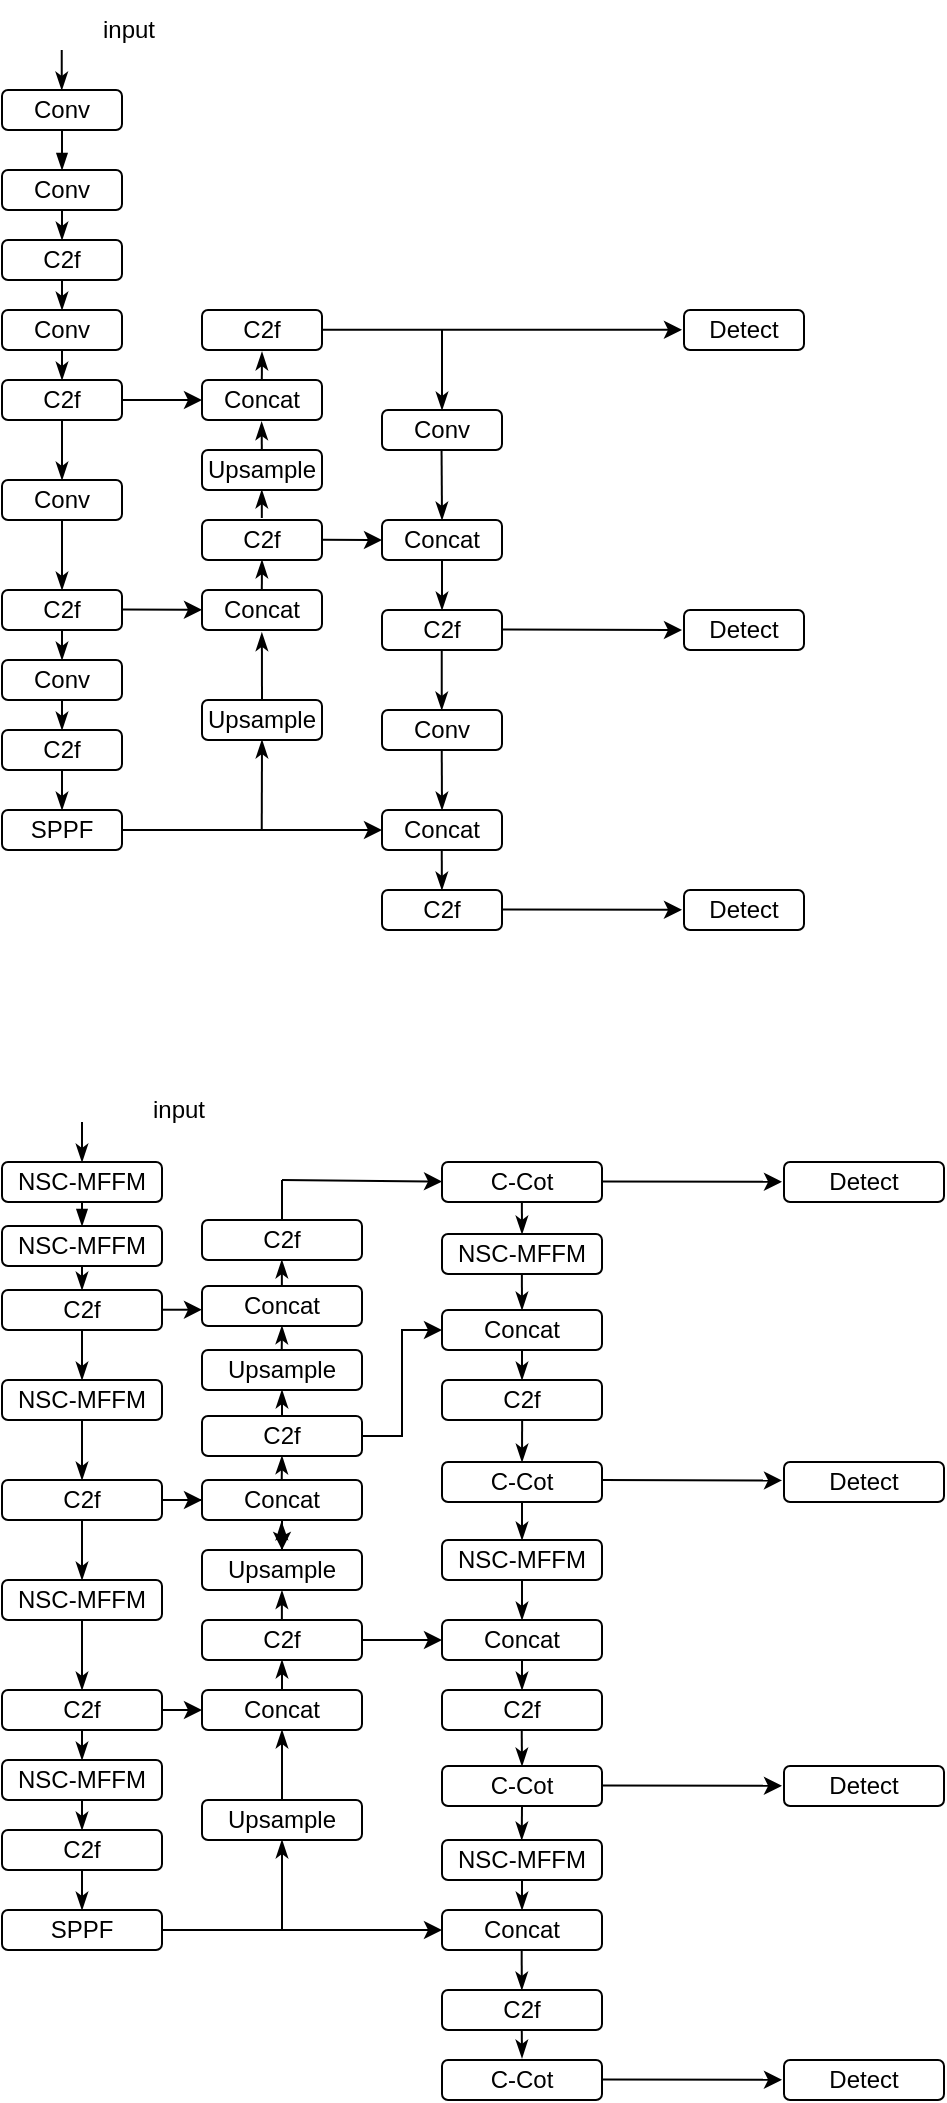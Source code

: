 <mxfile version="21.5.0" type="github">
  <diagram name="Page-1" id="_UVkYGvqQul9QqYh3hI9">
    <mxGraphModel dx="578" dy="333" grid="0" gridSize="5" guides="1" tooltips="1" connect="1" arrows="1" fold="1" page="1" pageScale="1" pageWidth="850" pageHeight="1100" math="0" shadow="0">
      <root>
        <mxCell id="0" />
        <mxCell id="1" parent="0" />
        <mxCell id="8ZXuf9sZHQJM3aCNRwfm-1" value="Conv" style="rounded=1;whiteSpace=wrap;html=1;" parent="1" vertex="1">
          <mxGeometry x="40" y="60" width="60" height="20" as="geometry" />
        </mxCell>
        <mxCell id="8ZXuf9sZHQJM3aCNRwfm-2" value="" style="endArrow=blockThin;html=1;rounded=0;exitX=0.5;exitY=1;exitDx=0;exitDy=0;endFill=1;entryX=0.5;entryY=0;entryDx=0;entryDy=0;jumpSize=4;" parent="1" source="8ZXuf9sZHQJM3aCNRwfm-1" target="8ZXuf9sZHQJM3aCNRwfm-3" edge="1">
          <mxGeometry width="50" height="50" relative="1" as="geometry">
            <mxPoint x="170" y="125" as="sourcePoint" />
            <mxPoint x="60" y="95" as="targetPoint" />
          </mxGeometry>
        </mxCell>
        <mxCell id="8ZXuf9sZHQJM3aCNRwfm-3" value="Conv" style="rounded=1;whiteSpace=wrap;html=1;" parent="1" vertex="1">
          <mxGeometry x="40" y="100" width="60" height="20" as="geometry" />
        </mxCell>
        <mxCell id="8ZXuf9sZHQJM3aCNRwfm-5" value="" style="endArrow=classicThin;html=1;rounded=0;exitX=0.5;exitY=1;exitDx=0;exitDy=0;endFill=1;entryX=0.5;entryY=0;entryDx=0;entryDy=0;" parent="1" source="8ZXuf9sZHQJM3aCNRwfm-3" target="8ZXuf9sZHQJM3aCNRwfm-6" edge="1">
          <mxGeometry width="50" height="50" relative="1" as="geometry">
            <mxPoint x="60" y="120" as="sourcePoint" />
            <mxPoint x="60" y="135" as="targetPoint" />
          </mxGeometry>
        </mxCell>
        <mxCell id="8ZXuf9sZHQJM3aCNRwfm-6" value="C2f" style="rounded=1;whiteSpace=wrap;html=1;" parent="1" vertex="1">
          <mxGeometry x="40" y="135" width="60" height="20" as="geometry" />
        </mxCell>
        <mxCell id="8ZXuf9sZHQJM3aCNRwfm-7" value="" style="endArrow=classicThin;html=1;rounded=0;exitX=0.5;exitY=1;exitDx=0;exitDy=0;endFill=1;entryX=0.5;entryY=0;entryDx=0;entryDy=0;" parent="1" edge="1">
          <mxGeometry width="50" height="50" relative="1" as="geometry">
            <mxPoint x="69.87" y="40" as="sourcePoint" />
            <mxPoint x="69.87" y="60" as="targetPoint" />
          </mxGeometry>
        </mxCell>
        <mxCell id="8ZXuf9sZHQJM3aCNRwfm-8" value="input" style="text;html=1;align=center;verticalAlign=middle;resizable=0;points=[];autosize=1;strokeColor=none;fillColor=none;" parent="1" vertex="1">
          <mxGeometry x="80" y="15" width="45" height="30" as="geometry" />
        </mxCell>
        <mxCell id="8ZXuf9sZHQJM3aCNRwfm-11" value="" style="endArrow=classicThin;html=1;rounded=0;exitX=0.5;exitY=1;exitDx=0;exitDy=0;endFill=1;entryX=0.5;entryY=0;entryDx=0;entryDy=0;" parent="1" source="8ZXuf9sZHQJM3aCNRwfm-6" target="8ZXuf9sZHQJM3aCNRwfm-12" edge="1">
          <mxGeometry width="50" height="50" relative="1" as="geometry">
            <mxPoint x="60" y="160" as="sourcePoint" />
            <mxPoint x="60" y="175" as="targetPoint" />
          </mxGeometry>
        </mxCell>
        <mxCell id="8ZXuf9sZHQJM3aCNRwfm-12" value="Conv" style="rounded=1;whiteSpace=wrap;html=1;" parent="1" vertex="1">
          <mxGeometry x="40" y="170" width="60" height="20" as="geometry" />
        </mxCell>
        <mxCell id="8ZXuf9sZHQJM3aCNRwfm-18" value="" style="endArrow=classicThin;html=1;rounded=0;exitX=0.5;exitY=1;exitDx=0;exitDy=0;endFill=1;entryX=0.5;entryY=0;entryDx=0;entryDy=0;" parent="1" source="8ZXuf9sZHQJM3aCNRwfm-12" target="8ZXuf9sZHQJM3aCNRwfm-19" edge="1">
          <mxGeometry width="50" height="50" relative="1" as="geometry">
            <mxPoint x="60" y="200" as="sourcePoint" />
            <mxPoint x="60" y="215" as="targetPoint" />
          </mxGeometry>
        </mxCell>
        <mxCell id="8ZXuf9sZHQJM3aCNRwfm-19" value="C2f" style="rounded=1;whiteSpace=wrap;html=1;" parent="1" vertex="1">
          <mxGeometry x="40" y="205" width="60" height="20" as="geometry" />
        </mxCell>
        <mxCell id="8ZXuf9sZHQJM3aCNRwfm-31" value="" style="endArrow=classicThin;html=1;rounded=0;exitX=0.5;exitY=1;exitDx=0;exitDy=0;endFill=1;entryX=0.5;entryY=0;entryDx=0;entryDy=0;" parent="1" source="8ZXuf9sZHQJM3aCNRwfm-19" target="8ZXuf9sZHQJM3aCNRwfm-32" edge="1">
          <mxGeometry width="50" height="50" relative="1" as="geometry">
            <mxPoint x="60" y="240" as="sourcePoint" />
            <mxPoint x="60" y="255" as="targetPoint" />
          </mxGeometry>
        </mxCell>
        <mxCell id="8ZXuf9sZHQJM3aCNRwfm-32" value="Conv" style="rounded=1;whiteSpace=wrap;html=1;" parent="1" vertex="1">
          <mxGeometry x="40" y="255" width="60" height="20" as="geometry" />
        </mxCell>
        <mxCell id="8ZXuf9sZHQJM3aCNRwfm-33" value="" style="endArrow=classicThin;html=1;rounded=0;exitX=0.5;exitY=1;exitDx=0;exitDy=0;endFill=1;entryX=0.5;entryY=0;entryDx=0;entryDy=0;" parent="1" source="8ZXuf9sZHQJM3aCNRwfm-32" target="8ZXuf9sZHQJM3aCNRwfm-34" edge="1">
          <mxGeometry width="50" height="50" relative="1" as="geometry">
            <mxPoint x="60" y="280" as="sourcePoint" />
            <mxPoint x="60" y="295" as="targetPoint" />
          </mxGeometry>
        </mxCell>
        <mxCell id="8ZXuf9sZHQJM3aCNRwfm-34" value="C2f" style="rounded=1;whiteSpace=wrap;html=1;" parent="1" vertex="1">
          <mxGeometry x="40" y="310" width="60" height="20" as="geometry" />
        </mxCell>
        <mxCell id="8ZXuf9sZHQJM3aCNRwfm-43" value="" style="endArrow=classicThin;html=1;rounded=0;exitX=0.5;exitY=1;exitDx=0;exitDy=0;endFill=1;entryX=0.5;entryY=0;entryDx=0;entryDy=0;" parent="1" source="8ZXuf9sZHQJM3aCNRwfm-34" target="8ZXuf9sZHQJM3aCNRwfm-44" edge="1">
          <mxGeometry width="50" height="50" relative="1" as="geometry">
            <mxPoint x="60" y="320" as="sourcePoint" />
            <mxPoint x="60" y="335" as="targetPoint" />
          </mxGeometry>
        </mxCell>
        <mxCell id="8ZXuf9sZHQJM3aCNRwfm-44" value="Conv" style="rounded=1;whiteSpace=wrap;html=1;" parent="1" vertex="1">
          <mxGeometry x="40" y="345" width="60" height="20" as="geometry" />
        </mxCell>
        <mxCell id="8ZXuf9sZHQJM3aCNRwfm-45" value="" style="endArrow=classicThin;html=1;rounded=0;exitX=0.5;exitY=1;exitDx=0;exitDy=0;endFill=1;entryX=0.5;entryY=0;entryDx=0;entryDy=0;" parent="1" source="8ZXuf9sZHQJM3aCNRwfm-44" target="8ZXuf9sZHQJM3aCNRwfm-46" edge="1">
          <mxGeometry width="50" height="50" relative="1" as="geometry">
            <mxPoint x="60" y="360" as="sourcePoint" />
            <mxPoint x="60" y="375" as="targetPoint" />
          </mxGeometry>
        </mxCell>
        <mxCell id="8ZXuf9sZHQJM3aCNRwfm-46" value="C2f" style="rounded=1;whiteSpace=wrap;html=1;" parent="1" vertex="1">
          <mxGeometry x="40" y="380" width="60" height="20" as="geometry" />
        </mxCell>
        <mxCell id="8ZXuf9sZHQJM3aCNRwfm-47" value="" style="endArrow=classicThin;html=1;rounded=0;exitX=0.5;exitY=1;exitDx=0;exitDy=0;endFill=1;entryX=0.5;entryY=0;entryDx=0;entryDy=0;" parent="1" source="8ZXuf9sZHQJM3aCNRwfm-46" target="8ZXuf9sZHQJM3aCNRwfm-48" edge="1">
          <mxGeometry width="50" height="50" relative="1" as="geometry">
            <mxPoint x="60" y="400" as="sourcePoint" />
            <mxPoint x="60" y="415" as="targetPoint" />
          </mxGeometry>
        </mxCell>
        <mxCell id="8ZXuf9sZHQJM3aCNRwfm-48" value="SPPF" style="rounded=1;whiteSpace=wrap;html=1;" parent="1" vertex="1">
          <mxGeometry x="40" y="420" width="60" height="20" as="geometry" />
        </mxCell>
        <mxCell id="8ZXuf9sZHQJM3aCNRwfm-53" value="Concat" style="rounded=1;whiteSpace=wrap;html=1;" parent="1" vertex="1">
          <mxGeometry x="140" y="310" width="60" height="20" as="geometry" />
        </mxCell>
        <mxCell id="8ZXuf9sZHQJM3aCNRwfm-55" value="" style="endArrow=classicThin;html=1;rounded=0;endFill=1;exitX=0.5;exitY=0;exitDx=0;exitDy=0;entryX=0.499;entryY=1.069;entryDx=0;entryDy=0;entryPerimeter=0;" parent="1" source="8ZXuf9sZHQJM3aCNRwfm-52" target="8ZXuf9sZHQJM3aCNRwfm-53" edge="1">
          <mxGeometry width="50" height="50" relative="1" as="geometry">
            <mxPoint x="160" y="350" as="sourcePoint" />
            <mxPoint x="170" y="340" as="targetPoint" />
          </mxGeometry>
        </mxCell>
        <mxCell id="8ZXuf9sZHQJM3aCNRwfm-58" value="Concat" style="rounded=1;whiteSpace=wrap;html=1;" parent="1" vertex="1">
          <mxGeometry x="140" y="205" width="60" height="20" as="geometry" />
        </mxCell>
        <mxCell id="8ZXuf9sZHQJM3aCNRwfm-59" value="C2f" style="rounded=1;whiteSpace=wrap;html=1;" parent="1" vertex="1">
          <mxGeometry x="140" y="170" width="60" height="20" as="geometry" />
        </mxCell>
        <mxCell id="8ZXuf9sZHQJM3aCNRwfm-62" value="C2f" style="rounded=1;whiteSpace=wrap;html=1;" parent="1" vertex="1">
          <mxGeometry x="140" y="275" width="60" height="20" as="geometry" />
        </mxCell>
        <mxCell id="8ZXuf9sZHQJM3aCNRwfm-52" value="Upsample" style="rounded=1;whiteSpace=wrap;html=1;" parent="1" vertex="1">
          <mxGeometry x="140" y="365" width="60" height="20" as="geometry" />
        </mxCell>
        <mxCell id="8ZXuf9sZHQJM3aCNRwfm-68" value="" style="endArrow=classic;html=1;rounded=0;" parent="1" edge="1">
          <mxGeometry width="50" height="50" relative="1" as="geometry">
            <mxPoint x="200" y="179.91" as="sourcePoint" />
            <mxPoint x="380" y="179.91" as="targetPoint" />
          </mxGeometry>
        </mxCell>
        <mxCell id="8ZXuf9sZHQJM3aCNRwfm-70" value="" style="endArrow=classicThin;html=1;rounded=0;endFill=1;" parent="1" edge="1">
          <mxGeometry width="50" height="50" relative="1" as="geometry">
            <mxPoint x="260" y="180" as="sourcePoint" />
            <mxPoint x="260" y="220" as="targetPoint" />
          </mxGeometry>
        </mxCell>
        <mxCell id="8ZXuf9sZHQJM3aCNRwfm-71" value="Conv" style="rounded=1;whiteSpace=wrap;html=1;" parent="1" vertex="1">
          <mxGeometry x="230" y="220" width="60" height="20" as="geometry" />
        </mxCell>
        <mxCell id="8ZXuf9sZHQJM3aCNRwfm-73" value="Concat" style="rounded=1;whiteSpace=wrap;html=1;" parent="1" vertex="1">
          <mxGeometry x="230" y="275" width="60" height="20" as="geometry" />
        </mxCell>
        <mxCell id="8ZXuf9sZHQJM3aCNRwfm-74" value="C2f" style="rounded=1;whiteSpace=wrap;html=1;" parent="1" vertex="1">
          <mxGeometry x="230" y="320" width="60" height="20" as="geometry" />
        </mxCell>
        <mxCell id="8ZXuf9sZHQJM3aCNRwfm-75" value="Conv" style="rounded=1;whiteSpace=wrap;html=1;" parent="1" vertex="1">
          <mxGeometry x="230" y="370" width="60" height="20" as="geometry" />
        </mxCell>
        <mxCell id="8ZXuf9sZHQJM3aCNRwfm-76" value="Concat" style="rounded=1;whiteSpace=wrap;html=1;" parent="1" vertex="1">
          <mxGeometry x="230" y="420" width="60" height="20" as="geometry" />
        </mxCell>
        <mxCell id="8ZXuf9sZHQJM3aCNRwfm-77" value="C2f" style="rounded=1;whiteSpace=wrap;html=1;" parent="1" vertex="1">
          <mxGeometry x="230" y="460" width="60" height="20" as="geometry" />
        </mxCell>
        <mxCell id="8ZXuf9sZHQJM3aCNRwfm-78" value="" style="endArrow=classicThin;html=1;rounded=0;endFill=1;exitX=0.5;exitY=0;exitDx=0;exitDy=0;entryX=0.5;entryY=0;entryDx=0;entryDy=0;" parent="1" target="8ZXuf9sZHQJM3aCNRwfm-73" edge="1">
          <mxGeometry width="50" height="50" relative="1" as="geometry">
            <mxPoint x="259.78" y="240" as="sourcePoint" />
            <mxPoint x="260" y="255" as="targetPoint" />
          </mxGeometry>
        </mxCell>
        <mxCell id="8ZXuf9sZHQJM3aCNRwfm-80" value="" style="endArrow=classicThin;html=1;rounded=0;endFill=1;entryX=0.5;entryY=0;entryDx=0;entryDy=0;" parent="1" target="8ZXuf9sZHQJM3aCNRwfm-74" edge="1">
          <mxGeometry width="50" height="50" relative="1" as="geometry">
            <mxPoint x="260" y="295" as="sourcePoint" />
            <mxPoint x="259.82" y="310" as="targetPoint" />
          </mxGeometry>
        </mxCell>
        <mxCell id="8ZXuf9sZHQJM3aCNRwfm-81" value="" style="endArrow=classicThin;html=1;rounded=0;endFill=1;exitX=0.5;exitY=0;exitDx=0;exitDy=0;" parent="1" edge="1">
          <mxGeometry width="50" height="50" relative="1" as="geometry">
            <mxPoint x="259.87" y="340" as="sourcePoint" />
            <mxPoint x="259.87" y="370" as="targetPoint" />
          </mxGeometry>
        </mxCell>
        <mxCell id="8ZXuf9sZHQJM3aCNRwfm-82" value="" style="endArrow=classicThin;html=1;rounded=0;endFill=1;exitX=0.5;exitY=0;exitDx=0;exitDy=0;entryX=0.5;entryY=0;entryDx=0;entryDy=0;" parent="1" target="8ZXuf9sZHQJM3aCNRwfm-76" edge="1">
          <mxGeometry width="50" height="50" relative="1" as="geometry">
            <mxPoint x="259.87" y="390" as="sourcePoint" />
            <mxPoint x="260" y="415" as="targetPoint" />
          </mxGeometry>
        </mxCell>
        <mxCell id="8ZXuf9sZHQJM3aCNRwfm-83" value="" style="endArrow=classicThin;html=1;rounded=0;endFill=1;exitX=0.5;exitY=0;exitDx=0;exitDy=0;" parent="1" edge="1">
          <mxGeometry width="50" height="50" relative="1" as="geometry">
            <mxPoint x="259.87" y="440" as="sourcePoint" />
            <mxPoint x="259.96" y="460" as="targetPoint" />
          </mxGeometry>
        </mxCell>
        <mxCell id="8ZXuf9sZHQJM3aCNRwfm-85" value="" style="endArrow=classic;html=1;rounded=0;" parent="1" edge="1">
          <mxGeometry width="50" height="50" relative="1" as="geometry">
            <mxPoint x="290" y="329.78" as="sourcePoint" />
            <mxPoint x="380" y="330" as="targetPoint" />
          </mxGeometry>
        </mxCell>
        <mxCell id="8ZXuf9sZHQJM3aCNRwfm-86" value="" style="endArrow=classic;html=1;rounded=0;" parent="1" edge="1">
          <mxGeometry width="50" height="50" relative="1" as="geometry">
            <mxPoint x="290" y="469.71" as="sourcePoint" />
            <mxPoint x="380" y="469.93" as="targetPoint" />
          </mxGeometry>
        </mxCell>
        <mxCell id="8ZXuf9sZHQJM3aCNRwfm-87" value="" style="endArrow=classic;html=1;rounded=0;exitX=1;exitY=0.5;exitDx=0;exitDy=0;entryX=0;entryY=0.5;entryDx=0;entryDy=0;" parent="1" source="8ZXuf9sZHQJM3aCNRwfm-48" target="8ZXuf9sZHQJM3aCNRwfm-76" edge="1">
          <mxGeometry width="50" height="50" relative="1" as="geometry">
            <mxPoint x="150" y="460" as="sourcePoint" />
            <mxPoint x="200" y="410" as="targetPoint" />
          </mxGeometry>
        </mxCell>
        <mxCell id="8ZXuf9sZHQJM3aCNRwfm-88" value="" style="endArrow=classicThin;html=1;rounded=0;endFill=1;entryX=0.5;entryY=1;entryDx=0;entryDy=0;exitX=0.5;exitY=0;exitDx=0;exitDy=0;" parent="1" target="8ZXuf9sZHQJM3aCNRwfm-52" edge="1">
          <mxGeometry width="50" height="50" relative="1" as="geometry">
            <mxPoint x="169.87" y="430" as="sourcePoint" />
            <mxPoint x="169.87" y="390" as="targetPoint" />
          </mxGeometry>
        </mxCell>
        <mxCell id="8ZXuf9sZHQJM3aCNRwfm-89" value="" style="endArrow=classic;html=1;rounded=0;" parent="1" edge="1">
          <mxGeometry width="50" height="50" relative="1" as="geometry">
            <mxPoint x="100" y="319.69" as="sourcePoint" />
            <mxPoint x="140" y="319.88" as="targetPoint" />
          </mxGeometry>
        </mxCell>
        <mxCell id="8ZXuf9sZHQJM3aCNRwfm-92" value="Upsample" style="rounded=1;whiteSpace=wrap;html=1;" parent="1" vertex="1">
          <mxGeometry x="140" y="240" width="60" height="20" as="geometry" />
        </mxCell>
        <mxCell id="8ZXuf9sZHQJM3aCNRwfm-96" value="" style="endArrow=classicThin;html=1;rounded=0;endFill=1;entryX=0.5;entryY=1;entryDx=0;entryDy=0;" parent="1" target="8ZXuf9sZHQJM3aCNRwfm-62" edge="1">
          <mxGeometry width="50" height="50" relative="1" as="geometry">
            <mxPoint x="169.91" y="310" as="sourcePoint" />
            <mxPoint x="169.91" y="291" as="targetPoint" />
          </mxGeometry>
        </mxCell>
        <mxCell id="8ZXuf9sZHQJM3aCNRwfm-97" value="" style="endArrow=classicThin;html=1;rounded=0;endFill=1;entryX=0.499;entryY=1.069;entryDx=0;entryDy=0;entryPerimeter=0;" parent="1" edge="1">
          <mxGeometry width="50" height="50" relative="1" as="geometry">
            <mxPoint x="169.91" y="274" as="sourcePoint" />
            <mxPoint x="169.91" y="260" as="targetPoint" />
          </mxGeometry>
        </mxCell>
        <mxCell id="8ZXuf9sZHQJM3aCNRwfm-98" value="" style="endArrow=classicThin;html=1;rounded=0;endFill=1;exitX=0.5;exitY=0;exitDx=0;exitDy=0;entryX=0.497;entryY=1.046;entryDx=0;entryDy=0;entryPerimeter=0;" parent="1" target="8ZXuf9sZHQJM3aCNRwfm-58" edge="1">
          <mxGeometry width="50" height="50" relative="1" as="geometry">
            <mxPoint x="169.91" y="240" as="sourcePoint" />
            <mxPoint x="169.91" y="228" as="targetPoint" />
          </mxGeometry>
        </mxCell>
        <mxCell id="8ZXuf9sZHQJM3aCNRwfm-99" value="" style="endArrow=classic;html=1;rounded=0;entryX=0;entryY=0.5;entryDx=0;entryDy=0;exitX=1;exitY=0.5;exitDx=0;exitDy=0;" parent="1" source="8ZXuf9sZHQJM3aCNRwfm-19" target="8ZXuf9sZHQJM3aCNRwfm-58" edge="1">
          <mxGeometry width="50" height="50" relative="1" as="geometry">
            <mxPoint x="100" y="219.69" as="sourcePoint" />
            <mxPoint x="140" y="219.88" as="targetPoint" />
          </mxGeometry>
        </mxCell>
        <mxCell id="8ZXuf9sZHQJM3aCNRwfm-100" value="" style="endArrow=classicThin;html=1;rounded=0;endFill=1;exitX=0.5;exitY=0;exitDx=0;exitDy=0;entryX=0.497;entryY=1.046;entryDx=0;entryDy=0;entryPerimeter=0;" parent="1" edge="1">
          <mxGeometry width="50" height="50" relative="1" as="geometry">
            <mxPoint x="169.91" y="205" as="sourcePoint" />
            <mxPoint x="170" y="191" as="targetPoint" />
          </mxGeometry>
        </mxCell>
        <mxCell id="8ZXuf9sZHQJM3aCNRwfm-101" value="" style="endArrow=classic;html=1;rounded=0;entryX=0;entryY=0.5;entryDx=0;entryDy=0;" parent="1" target="8ZXuf9sZHQJM3aCNRwfm-73" edge="1">
          <mxGeometry width="50" height="50" relative="1" as="geometry">
            <mxPoint x="200" y="284.85" as="sourcePoint" />
            <mxPoint x="275" y="284.85" as="targetPoint" />
          </mxGeometry>
        </mxCell>
        <mxCell id="Rub5kGw6FLc-8tNoT00z-1" value="NSC-MFFM" style="rounded=1;whiteSpace=wrap;html=1;" vertex="1" parent="1">
          <mxGeometry x="40" y="596" width="80" height="20" as="geometry" />
        </mxCell>
        <mxCell id="Rub5kGw6FLc-8tNoT00z-2" value="" style="endArrow=blockThin;html=1;rounded=0;exitX=0.5;exitY=1;exitDx=0;exitDy=0;endFill=1;entryX=0.5;entryY=0;entryDx=0;entryDy=0;jumpSize=4;" edge="1" parent="1" source="Rub5kGw6FLc-8tNoT00z-1" target="Rub5kGw6FLc-8tNoT00z-3">
          <mxGeometry width="50" height="50" relative="1" as="geometry">
            <mxPoint x="175" y="675" as="sourcePoint" />
            <mxPoint x="65" y="645" as="targetPoint" />
          </mxGeometry>
        </mxCell>
        <mxCell id="Rub5kGw6FLc-8tNoT00z-3" value="NSC-MFFM" style="rounded=1;whiteSpace=wrap;html=1;" vertex="1" parent="1">
          <mxGeometry x="40" y="628" width="80" height="20" as="geometry" />
        </mxCell>
        <mxCell id="Rub5kGw6FLc-8tNoT00z-4" value="" style="endArrow=classicThin;html=1;rounded=0;exitX=0.5;exitY=1;exitDx=0;exitDy=0;endFill=1;entryX=0.5;entryY=0;entryDx=0;entryDy=0;" edge="1" parent="1" source="Rub5kGw6FLc-8tNoT00z-3" target="Rub5kGw6FLc-8tNoT00z-5">
          <mxGeometry width="50" height="50" relative="1" as="geometry">
            <mxPoint x="65" y="670" as="sourcePoint" />
            <mxPoint x="65" y="685" as="targetPoint" />
          </mxGeometry>
        </mxCell>
        <mxCell id="Rub5kGw6FLc-8tNoT00z-5" value="C2f" style="rounded=1;whiteSpace=wrap;html=1;" vertex="1" parent="1">
          <mxGeometry x="40" y="660" width="80" height="20" as="geometry" />
        </mxCell>
        <mxCell id="Rub5kGw6FLc-8tNoT00z-6" value="" style="endArrow=classicThin;html=1;rounded=0;exitX=0.5;exitY=1;exitDx=0;exitDy=0;endFill=1;entryX=0.5;entryY=0;entryDx=0;entryDy=0;" edge="1" parent="1">
          <mxGeometry width="50" height="50" relative="1" as="geometry">
            <mxPoint x="80.0" y="576" as="sourcePoint" />
            <mxPoint x="80.0" y="596" as="targetPoint" />
          </mxGeometry>
        </mxCell>
        <mxCell id="Rub5kGw6FLc-8tNoT00z-7" value="input" style="text;html=1;align=center;verticalAlign=middle;resizable=0;points=[];autosize=1;strokeColor=none;fillColor=none;" vertex="1" parent="1">
          <mxGeometry x="105" y="555" width="45" height="30" as="geometry" />
        </mxCell>
        <mxCell id="Rub5kGw6FLc-8tNoT00z-8" value="" style="endArrow=classicThin;html=1;rounded=0;exitX=0.5;exitY=1;exitDx=0;exitDy=0;endFill=1;entryX=0.5;entryY=0;entryDx=0;entryDy=0;" edge="1" parent="1" source="Rub5kGw6FLc-8tNoT00z-5" target="Rub5kGw6FLc-8tNoT00z-9">
          <mxGeometry width="50" height="50" relative="1" as="geometry">
            <mxPoint x="65" y="710" as="sourcePoint" />
            <mxPoint x="65" y="725" as="targetPoint" />
          </mxGeometry>
        </mxCell>
        <mxCell id="Rub5kGw6FLc-8tNoT00z-9" value="NSC-MFFM" style="rounded=1;whiteSpace=wrap;html=1;" vertex="1" parent="1">
          <mxGeometry x="40" y="705" width="80" height="20" as="geometry" />
        </mxCell>
        <mxCell id="Rub5kGw6FLc-8tNoT00z-10" value="" style="endArrow=classicThin;html=1;rounded=0;exitX=0.5;exitY=1;exitDx=0;exitDy=0;endFill=1;entryX=0.5;entryY=0;entryDx=0;entryDy=0;" edge="1" parent="1" source="Rub5kGw6FLc-8tNoT00z-9" target="Rub5kGw6FLc-8tNoT00z-11">
          <mxGeometry width="50" height="50" relative="1" as="geometry">
            <mxPoint x="65" y="750" as="sourcePoint" />
            <mxPoint x="65" y="765" as="targetPoint" />
          </mxGeometry>
        </mxCell>
        <mxCell id="Rub5kGw6FLc-8tNoT00z-59" value="" style="edgeStyle=orthogonalEdgeStyle;rounded=0;orthogonalLoop=1;jettySize=auto;html=1;" edge="1" parent="1" source="Rub5kGw6FLc-8tNoT00z-11" target="Rub5kGw6FLc-8tNoT00z-46">
          <mxGeometry relative="1" as="geometry" />
        </mxCell>
        <mxCell id="Rub5kGw6FLc-8tNoT00z-11" value="C2f" style="rounded=1;whiteSpace=wrap;html=1;" vertex="1" parent="1">
          <mxGeometry x="40" y="755" width="80" height="20" as="geometry" />
        </mxCell>
        <mxCell id="Rub5kGw6FLc-8tNoT00z-12" value="" style="endArrow=classicThin;html=1;rounded=0;exitX=0.5;exitY=1;exitDx=0;exitDy=0;endFill=1;entryX=0.5;entryY=0;entryDx=0;entryDy=0;" edge="1" parent="1" source="Rub5kGw6FLc-8tNoT00z-11" target="Rub5kGw6FLc-8tNoT00z-13">
          <mxGeometry width="50" height="50" relative="1" as="geometry">
            <mxPoint x="65" y="790" as="sourcePoint" />
            <mxPoint x="65" y="805" as="targetPoint" />
          </mxGeometry>
        </mxCell>
        <mxCell id="Rub5kGw6FLc-8tNoT00z-13" value="NSC-MFFM" style="rounded=1;whiteSpace=wrap;html=1;" vertex="1" parent="1">
          <mxGeometry x="40" y="805" width="80" height="20" as="geometry" />
        </mxCell>
        <mxCell id="Rub5kGw6FLc-8tNoT00z-14" value="" style="endArrow=classicThin;html=1;rounded=0;exitX=0.5;exitY=1;exitDx=0;exitDy=0;endFill=1;entryX=0.5;entryY=0;entryDx=0;entryDy=0;" edge="1" parent="1" source="Rub5kGw6FLc-8tNoT00z-13" target="Rub5kGw6FLc-8tNoT00z-15">
          <mxGeometry width="50" height="50" relative="1" as="geometry">
            <mxPoint x="65" y="830" as="sourcePoint" />
            <mxPoint x="65" y="845" as="targetPoint" />
          </mxGeometry>
        </mxCell>
        <mxCell id="Rub5kGw6FLc-8tNoT00z-15" value="C2f" style="rounded=1;whiteSpace=wrap;html=1;" vertex="1" parent="1">
          <mxGeometry x="40" y="860" width="80" height="20" as="geometry" />
        </mxCell>
        <mxCell id="Rub5kGw6FLc-8tNoT00z-16" value="" style="endArrow=classicThin;html=1;rounded=0;exitX=0.5;exitY=1;exitDx=0;exitDy=0;endFill=1;entryX=0.5;entryY=0;entryDx=0;entryDy=0;" edge="1" parent="1" source="Rub5kGw6FLc-8tNoT00z-15" target="Rub5kGw6FLc-8tNoT00z-17">
          <mxGeometry width="50" height="50" relative="1" as="geometry">
            <mxPoint x="65" y="870" as="sourcePoint" />
            <mxPoint x="65" y="885" as="targetPoint" />
          </mxGeometry>
        </mxCell>
        <mxCell id="Rub5kGw6FLc-8tNoT00z-17" value="NSC-MFFM" style="rounded=1;whiteSpace=wrap;html=1;" vertex="1" parent="1">
          <mxGeometry x="40" y="895" width="80" height="20" as="geometry" />
        </mxCell>
        <mxCell id="Rub5kGw6FLc-8tNoT00z-18" value="" style="endArrow=classicThin;html=1;rounded=0;exitX=0.5;exitY=1;exitDx=0;exitDy=0;endFill=1;entryX=0.5;entryY=0;entryDx=0;entryDy=0;" edge="1" parent="1" source="Rub5kGw6FLc-8tNoT00z-17" target="Rub5kGw6FLc-8tNoT00z-19">
          <mxGeometry width="50" height="50" relative="1" as="geometry">
            <mxPoint x="65" y="910" as="sourcePoint" />
            <mxPoint x="65" y="925" as="targetPoint" />
          </mxGeometry>
        </mxCell>
        <mxCell id="Rub5kGw6FLc-8tNoT00z-19" value="C2f" style="rounded=1;whiteSpace=wrap;html=1;" vertex="1" parent="1">
          <mxGeometry x="40" y="930" width="80" height="20" as="geometry" />
        </mxCell>
        <mxCell id="Rub5kGw6FLc-8tNoT00z-20" value="" style="endArrow=classicThin;html=1;rounded=0;exitX=0.5;exitY=1;exitDx=0;exitDy=0;endFill=1;entryX=0.5;entryY=0;entryDx=0;entryDy=0;" edge="1" parent="1" source="Rub5kGw6FLc-8tNoT00z-19" target="Rub5kGw6FLc-8tNoT00z-21">
          <mxGeometry width="50" height="50" relative="1" as="geometry">
            <mxPoint x="65" y="950" as="sourcePoint" />
            <mxPoint x="65" y="965" as="targetPoint" />
          </mxGeometry>
        </mxCell>
        <mxCell id="Rub5kGw6FLc-8tNoT00z-21" value="SPPF" style="rounded=1;whiteSpace=wrap;html=1;" vertex="1" parent="1">
          <mxGeometry x="40" y="970" width="80" height="20" as="geometry" />
        </mxCell>
        <mxCell id="Rub5kGw6FLc-8tNoT00z-22" value="Concat" style="rounded=1;whiteSpace=wrap;html=1;" vertex="1" parent="1">
          <mxGeometry x="140" y="860" width="80" height="20" as="geometry" />
        </mxCell>
        <mxCell id="Rub5kGw6FLc-8tNoT00z-23" value="" style="endArrow=classicThin;html=1;rounded=0;endFill=1;exitX=0.5;exitY=0;exitDx=0;exitDy=0;entryX=0.5;entryY=1;entryDx=0;entryDy=0;" edge="1" parent="1" source="Rub5kGw6FLc-8tNoT00z-27" target="Rub5kGw6FLc-8tNoT00z-22">
          <mxGeometry width="50" height="50" relative="1" as="geometry">
            <mxPoint x="165" y="900" as="sourcePoint" />
            <mxPoint x="175" y="890" as="targetPoint" />
          </mxGeometry>
        </mxCell>
        <mxCell id="Rub5kGw6FLc-8tNoT00z-24" value="Concat" style="rounded=1;whiteSpace=wrap;html=1;" vertex="1" parent="1">
          <mxGeometry x="140" y="755" width="80" height="20" as="geometry" />
        </mxCell>
        <mxCell id="Rub5kGw6FLc-8tNoT00z-80" style="edgeStyle=orthogonalEdgeStyle;rounded=0;orthogonalLoop=1;jettySize=auto;html=1;exitX=1;exitY=0.5;exitDx=0;exitDy=0;entryX=0;entryY=0.5;entryDx=0;entryDy=0;" edge="1" parent="1" source="Rub5kGw6FLc-8tNoT00z-25" target="Rub5kGw6FLc-8tNoT00z-65">
          <mxGeometry relative="1" as="geometry" />
        </mxCell>
        <mxCell id="Rub5kGw6FLc-8tNoT00z-25" value="C2f" style="rounded=1;whiteSpace=wrap;html=1;" vertex="1" parent="1">
          <mxGeometry x="140" y="723" width="80" height="20" as="geometry" />
        </mxCell>
        <mxCell id="Rub5kGw6FLc-8tNoT00z-81" style="edgeStyle=orthogonalEdgeStyle;rounded=0;orthogonalLoop=1;jettySize=auto;html=1;entryX=0;entryY=0.5;entryDx=0;entryDy=0;" edge="1" parent="1" source="Rub5kGw6FLc-8tNoT00z-26" target="Rub5kGw6FLc-8tNoT00z-31">
          <mxGeometry relative="1" as="geometry" />
        </mxCell>
        <mxCell id="Rub5kGw6FLc-8tNoT00z-26" value="C2f" style="rounded=1;whiteSpace=wrap;html=1;" vertex="1" parent="1">
          <mxGeometry x="140" y="825" width="80" height="20" as="geometry" />
        </mxCell>
        <mxCell id="Rub5kGw6FLc-8tNoT00z-27" value="Upsample" style="rounded=1;whiteSpace=wrap;html=1;" vertex="1" parent="1">
          <mxGeometry x="140" y="915" width="80" height="20" as="geometry" />
        </mxCell>
        <mxCell id="Rub5kGw6FLc-8tNoT00z-29" value="" style="endArrow=classicThin;html=1;rounded=0;endFill=1;entryX=0.5;entryY=0;entryDx=0;entryDy=0;exitX=0.5;exitY=1;exitDx=0;exitDy=0;" edge="1" parent="1" source="Rub5kGw6FLc-8tNoT00z-54" target="Rub5kGw6FLc-8tNoT00z-30">
          <mxGeometry width="50" height="50" relative="1" as="geometry">
            <mxPoint x="299.83" y="730" as="sourcePoint" />
            <mxPoint x="300" y="774" as="targetPoint" />
          </mxGeometry>
        </mxCell>
        <mxCell id="Rub5kGw6FLc-8tNoT00z-30" value="NSC-MFFM" style="rounded=1;whiteSpace=wrap;html=1;" vertex="1" parent="1">
          <mxGeometry x="260" y="785" width="80" height="20" as="geometry" />
        </mxCell>
        <mxCell id="Rub5kGw6FLc-8tNoT00z-31" value="Concat" style="rounded=1;whiteSpace=wrap;html=1;" vertex="1" parent="1">
          <mxGeometry x="260" y="825" width="80" height="20" as="geometry" />
        </mxCell>
        <mxCell id="Rub5kGw6FLc-8tNoT00z-32" value="C2f" style="rounded=1;whiteSpace=wrap;html=1;" vertex="1" parent="1">
          <mxGeometry x="260" y="860" width="80" height="20" as="geometry" />
        </mxCell>
        <mxCell id="Rub5kGw6FLc-8tNoT00z-33" value="NSC-MFFM" style="rounded=1;whiteSpace=wrap;html=1;" vertex="1" parent="1">
          <mxGeometry x="260" y="935" width="80" height="20" as="geometry" />
        </mxCell>
        <mxCell id="Rub5kGw6FLc-8tNoT00z-34" value="Concat" style="rounded=1;whiteSpace=wrap;html=1;" vertex="1" parent="1">
          <mxGeometry x="260" y="970" width="80" height="20" as="geometry" />
        </mxCell>
        <mxCell id="Rub5kGw6FLc-8tNoT00z-35" value="C2f" style="rounded=1;whiteSpace=wrap;html=1;" vertex="1" parent="1">
          <mxGeometry x="260" y="1010" width="80" height="20" as="geometry" />
        </mxCell>
        <mxCell id="Rub5kGw6FLc-8tNoT00z-36" value="" style="endArrow=classicThin;html=1;rounded=0;endFill=1;exitX=0.5;exitY=1;exitDx=0;exitDy=0;entryX=0.5;entryY=0;entryDx=0;entryDy=0;" edge="1" parent="1" target="Rub5kGw6FLc-8tNoT00z-31" source="Rub5kGw6FLc-8tNoT00z-30">
          <mxGeometry width="50" height="50" relative="1" as="geometry">
            <mxPoint x="264.78" y="790" as="sourcePoint" />
            <mxPoint x="265" y="805" as="targetPoint" />
          </mxGeometry>
        </mxCell>
        <mxCell id="Rub5kGw6FLc-8tNoT00z-37" value="" style="endArrow=classicThin;html=1;rounded=0;endFill=1;entryX=0.5;entryY=0;entryDx=0;entryDy=0;exitX=0.5;exitY=1;exitDx=0;exitDy=0;" edge="1" parent="1" target="Rub5kGw6FLc-8tNoT00z-32" source="Rub5kGw6FLc-8tNoT00z-31">
          <mxGeometry width="50" height="50" relative="1" as="geometry">
            <mxPoint x="265" y="845" as="sourcePoint" />
            <mxPoint x="264.82" y="860" as="targetPoint" />
          </mxGeometry>
        </mxCell>
        <mxCell id="Rub5kGw6FLc-8tNoT00z-39" value="" style="endArrow=classicThin;html=1;rounded=0;endFill=1;exitX=0.5;exitY=1;exitDx=0;exitDy=0;entryX=0.5;entryY=0;entryDx=0;entryDy=0;" edge="1" parent="1" target="Rub5kGw6FLc-8tNoT00z-34" source="Rub5kGw6FLc-8tNoT00z-33">
          <mxGeometry width="50" height="50" relative="1" as="geometry">
            <mxPoint x="264.87" y="940" as="sourcePoint" />
            <mxPoint x="265" y="965" as="targetPoint" />
          </mxGeometry>
        </mxCell>
        <mxCell id="Rub5kGw6FLc-8tNoT00z-40" value="" style="endArrow=classicThin;html=1;rounded=0;endFill=1;exitX=0.5;exitY=0;exitDx=0;exitDy=0;" edge="1" parent="1">
          <mxGeometry width="50" height="50" relative="1" as="geometry">
            <mxPoint x="299.83" y="990" as="sourcePoint" />
            <mxPoint x="299.92" y="1010" as="targetPoint" />
          </mxGeometry>
        </mxCell>
        <mxCell id="Rub5kGw6FLc-8tNoT00z-43" value="" style="endArrow=classic;html=1;rounded=0;exitX=1;exitY=0.5;exitDx=0;exitDy=0;entryX=0;entryY=0.5;entryDx=0;entryDy=0;" edge="1" parent="1" source="Rub5kGw6FLc-8tNoT00z-21" target="Rub5kGw6FLc-8tNoT00z-34">
          <mxGeometry width="50" height="50" relative="1" as="geometry">
            <mxPoint x="155" y="1010" as="sourcePoint" />
            <mxPoint x="205" y="960" as="targetPoint" />
          </mxGeometry>
        </mxCell>
        <mxCell id="Rub5kGw6FLc-8tNoT00z-44" value="" style="endArrow=classicThin;html=1;rounded=0;endFill=1;entryX=0.5;entryY=1;entryDx=0;entryDy=0;" edge="1" parent="1" target="Rub5kGw6FLc-8tNoT00z-27">
          <mxGeometry width="50" height="50" relative="1" as="geometry">
            <mxPoint x="180" y="980" as="sourcePoint" />
            <mxPoint x="174.87" y="940" as="targetPoint" />
          </mxGeometry>
        </mxCell>
        <mxCell id="Rub5kGw6FLc-8tNoT00z-45" value="" style="endArrow=classic;html=1;rounded=0;" edge="1" parent="1">
          <mxGeometry width="50" height="50" relative="1" as="geometry">
            <mxPoint x="120" y="870" as="sourcePoint" />
            <mxPoint x="140" y="870" as="targetPoint" />
          </mxGeometry>
        </mxCell>
        <mxCell id="Rub5kGw6FLc-8tNoT00z-46" value="Upsample" style="rounded=1;whiteSpace=wrap;html=1;" vertex="1" parent="1">
          <mxGeometry x="140" y="790" width="80" height="20" as="geometry" />
        </mxCell>
        <mxCell id="Rub5kGw6FLc-8tNoT00z-47" value="" style="endArrow=classicThin;html=1;rounded=0;endFill=1;entryX=0.5;entryY=1;entryDx=0;entryDy=0;exitX=0.5;exitY=0;exitDx=0;exitDy=0;" edge="1" parent="1" target="Rub5kGw6FLc-8tNoT00z-26" source="Rub5kGw6FLc-8tNoT00z-22">
          <mxGeometry width="50" height="50" relative="1" as="geometry">
            <mxPoint x="174.91" y="860" as="sourcePoint" />
            <mxPoint x="174.91" y="841" as="targetPoint" />
          </mxGeometry>
        </mxCell>
        <mxCell id="Rub5kGw6FLc-8tNoT00z-48" value="" style="endArrow=classicThin;html=1;rounded=0;endFill=1;entryX=0.499;entryY=1.069;entryDx=0;entryDy=0;entryPerimeter=0;exitX=0.436;exitY=-0.016;exitDx=0;exitDy=0;exitPerimeter=0;" edge="1" parent="1">
          <mxGeometry width="50" height="50" relative="1" as="geometry">
            <mxPoint x="179.94" y="825.0" as="sourcePoint" />
            <mxPoint x="179.97" y="810.32" as="targetPoint" />
          </mxGeometry>
        </mxCell>
        <mxCell id="Rub5kGw6FLc-8tNoT00z-49" value="" style="endArrow=classicThin;html=1;rounded=0;endFill=1;entryX=0.497;entryY=1.046;entryDx=0;entryDy=0;entryPerimeter=0;" edge="1" parent="1" target="Rub5kGw6FLc-8tNoT00z-24">
          <mxGeometry width="50" height="50" relative="1" as="geometry">
            <mxPoint x="180" y="790" as="sourcePoint" />
            <mxPoint x="174.91" y="778" as="targetPoint" />
          </mxGeometry>
        </mxCell>
        <mxCell id="Rub5kGw6FLc-8tNoT00z-50" value="" style="endArrow=classic;html=1;rounded=0;entryX=0;entryY=0.5;entryDx=0;entryDy=0;exitX=1;exitY=0.5;exitDx=0;exitDy=0;" edge="1" parent="1" source="Rub5kGw6FLc-8tNoT00z-11" target="Rub5kGw6FLc-8tNoT00z-24">
          <mxGeometry width="50" height="50" relative="1" as="geometry">
            <mxPoint x="105" y="769.69" as="sourcePoint" />
            <mxPoint x="145" y="769.88" as="targetPoint" />
          </mxGeometry>
        </mxCell>
        <mxCell id="Rub5kGw6FLc-8tNoT00z-51" value="" style="endArrow=classicThin;html=1;rounded=0;endFill=1;exitX=0.5;exitY=0;exitDx=0;exitDy=0;entryX=0.5;entryY=1;entryDx=0;entryDy=0;" edge="1" parent="1" target="Rub5kGw6FLc-8tNoT00z-25">
          <mxGeometry width="50" height="50" relative="1" as="geometry">
            <mxPoint x="179.86" y="755" as="sourcePoint" />
            <mxPoint x="179.95" y="741" as="targetPoint" />
          </mxGeometry>
        </mxCell>
        <mxCell id="Rub5kGw6FLc-8tNoT00z-54" value="C-Cot" style="rounded=1;whiteSpace=wrap;html=1;" vertex="1" parent="1">
          <mxGeometry x="260" y="746" width="80" height="20" as="geometry" />
        </mxCell>
        <mxCell id="Rub5kGw6FLc-8tNoT00z-55" value="Upsample" style="rounded=1;whiteSpace=wrap;html=1;" vertex="1" parent="1">
          <mxGeometry x="140" y="690" width="80" height="20" as="geometry" />
        </mxCell>
        <mxCell id="Rub5kGw6FLc-8tNoT00z-56" value="Concat" style="rounded=1;whiteSpace=wrap;html=1;" vertex="1" parent="1">
          <mxGeometry x="140" y="658" width="80" height="20" as="geometry" />
        </mxCell>
        <mxCell id="Rub5kGw6FLc-8tNoT00z-57" value="" style="endArrow=classicThin;html=1;rounded=0;endFill=1;exitX=0.5;exitY=0;exitDx=0;exitDy=0;entryX=0.5;entryY=1;entryDx=0;entryDy=0;" edge="1" parent="1" source="Rub5kGw6FLc-8tNoT00z-25" target="Rub5kGw6FLc-8tNoT00z-55">
          <mxGeometry width="50" height="50" relative="1" as="geometry">
            <mxPoint x="179.8" y="720" as="sourcePoint" />
            <mxPoint x="180" y="710" as="targetPoint" />
          </mxGeometry>
        </mxCell>
        <mxCell id="Rub5kGw6FLc-8tNoT00z-58" value="" style="endArrow=classicThin;html=1;rounded=0;endFill=1;exitX=0.5;exitY=0;exitDx=0;exitDy=0;entryX=0.5;entryY=1;entryDx=0;entryDy=0;" edge="1" parent="1">
          <mxGeometry width="50" height="50" relative="1" as="geometry">
            <mxPoint x="179.86" y="690" as="sourcePoint" />
            <mxPoint x="180" y="678" as="targetPoint" />
          </mxGeometry>
        </mxCell>
        <mxCell id="Rub5kGw6FLc-8tNoT00z-60" value="" style="endArrow=classic;html=1;rounded=0;entryX=0;entryY=0.5;entryDx=0;entryDy=0;exitX=1;exitY=0.5;exitDx=0;exitDy=0;" edge="1" parent="1">
          <mxGeometry width="50" height="50" relative="1" as="geometry">
            <mxPoint x="120" y="669.86" as="sourcePoint" />
            <mxPoint x="140" y="669.86" as="targetPoint" />
          </mxGeometry>
        </mxCell>
        <mxCell id="Rub5kGw6FLc-8tNoT00z-61" value="C2f" style="rounded=1;whiteSpace=wrap;html=1;" vertex="1" parent="1">
          <mxGeometry x="140" y="625" width="80" height="20" as="geometry" />
        </mxCell>
        <mxCell id="Rub5kGw6FLc-8tNoT00z-62" value="" style="endArrow=classicThin;html=1;rounded=0;endFill=1;exitX=0.5;exitY=0;exitDx=0;exitDy=0;entryX=0.5;entryY=1;entryDx=0;entryDy=0;" edge="1" parent="1">
          <mxGeometry width="50" height="50" relative="1" as="geometry">
            <mxPoint x="179.93" y="658" as="sourcePoint" />
            <mxPoint x="179.93" y="645" as="targetPoint" />
          </mxGeometry>
        </mxCell>
        <mxCell id="Rub5kGw6FLc-8tNoT00z-63" value="C-Cot" style="rounded=1;whiteSpace=wrap;html=1;" vertex="1" parent="1">
          <mxGeometry x="260" y="596" width="80" height="20" as="geometry" />
        </mxCell>
        <mxCell id="Rub5kGw6FLc-8tNoT00z-64" value="NSC-MFFM" style="rounded=1;whiteSpace=wrap;html=1;" vertex="1" parent="1">
          <mxGeometry x="260" y="632" width="80" height="20" as="geometry" />
        </mxCell>
        <mxCell id="Rub5kGw6FLc-8tNoT00z-65" value="Concat" style="rounded=1;whiteSpace=wrap;html=1;" vertex="1" parent="1">
          <mxGeometry x="260" y="670" width="80" height="20" as="geometry" />
        </mxCell>
        <mxCell id="Rub5kGw6FLc-8tNoT00z-66" value="C2f" style="rounded=1;whiteSpace=wrap;html=1;" vertex="1" parent="1">
          <mxGeometry x="260" y="705" width="80" height="20" as="geometry" />
        </mxCell>
        <mxCell id="Rub5kGw6FLc-8tNoT00z-67" value="C-Cot" style="rounded=1;whiteSpace=wrap;html=1;" vertex="1" parent="1">
          <mxGeometry x="260" y="898" width="80" height="20" as="geometry" />
        </mxCell>
        <mxCell id="Rub5kGw6FLc-8tNoT00z-69" value="C-Cot" style="rounded=1;whiteSpace=wrap;html=1;" vertex="1" parent="1">
          <mxGeometry x="260" y="1045" width="80" height="20" as="geometry" />
        </mxCell>
        <mxCell id="Rub5kGw6FLc-8tNoT00z-70" value="" style="endArrow=none;html=1;rounded=0;" edge="1" parent="1">
          <mxGeometry width="50" height="50" relative="1" as="geometry">
            <mxPoint x="180" y="625" as="sourcePoint" />
            <mxPoint x="180" y="605" as="targetPoint" />
          </mxGeometry>
        </mxCell>
        <mxCell id="Rub5kGw6FLc-8tNoT00z-71" value="" style="endArrow=classic;html=1;rounded=0;entryX=0;entryY=0.5;entryDx=0;entryDy=0;" edge="1" parent="1">
          <mxGeometry width="50" height="50" relative="1" as="geometry">
            <mxPoint x="180" y="605" as="sourcePoint" />
            <mxPoint x="260" y="605.76" as="targetPoint" />
          </mxGeometry>
        </mxCell>
        <mxCell id="Rub5kGw6FLc-8tNoT00z-73" value="" style="endArrow=classicThin;html=1;rounded=0;endFill=1;exitX=0.5;exitY=1;exitDx=0;exitDy=0;entryX=0.5;entryY=0;entryDx=0;entryDy=0;" edge="1" parent="1" target="Rub5kGw6FLc-8tNoT00z-67">
          <mxGeometry width="50" height="50" relative="1" as="geometry">
            <mxPoint x="299.86" y="880" as="sourcePoint" />
            <mxPoint x="299.86" y="895" as="targetPoint" />
          </mxGeometry>
        </mxCell>
        <mxCell id="Rub5kGw6FLc-8tNoT00z-74" value="" style="endArrow=classicThin;html=1;rounded=0;endFill=1;exitX=0.5;exitY=1;exitDx=0;exitDy=0;entryX=0.5;entryY=0;entryDx=0;entryDy=0;" edge="1" parent="1" source="Rub5kGw6FLc-8tNoT00z-67">
          <mxGeometry width="50" height="50" relative="1" as="geometry">
            <mxPoint x="299.86" y="920" as="sourcePoint" />
            <mxPoint x="299.86" y="935" as="targetPoint" />
          </mxGeometry>
        </mxCell>
        <mxCell id="Rub5kGw6FLc-8tNoT00z-77" value="" style="endArrow=classicThin;html=1;rounded=0;endFill=1;entryX=0.5;entryY=0;entryDx=0;entryDy=0;exitX=0.5;exitY=1;exitDx=0;exitDy=0;" edge="1" parent="1" source="Rub5kGw6FLc-8tNoT00z-65" target="Rub5kGw6FLc-8tNoT00z-66">
          <mxGeometry width="50" height="50" relative="1" as="geometry">
            <mxPoint x="299.9" y="694" as="sourcePoint" />
            <mxPoint x="299.83" y="706" as="targetPoint" />
          </mxGeometry>
        </mxCell>
        <mxCell id="Rub5kGw6FLc-8tNoT00z-78" value="" style="endArrow=classicThin;html=1;rounded=0;endFill=1;exitX=0.5;exitY=1;exitDx=0;exitDy=0;entryX=0.5;entryY=0;entryDx=0;entryDy=0;" edge="1" parent="1" target="Rub5kGw6FLc-8tNoT00z-65">
          <mxGeometry width="50" height="50" relative="1" as="geometry">
            <mxPoint x="299.93" y="652" as="sourcePoint" />
            <mxPoint x="300" y="669" as="targetPoint" />
          </mxGeometry>
        </mxCell>
        <mxCell id="Rub5kGw6FLc-8tNoT00z-79" value="" style="endArrow=classicThin;html=1;rounded=0;endFill=1;exitX=0.5;exitY=1;exitDx=0;exitDy=0;entryX=0.5;entryY=0;entryDx=0;entryDy=0;" edge="1" parent="1" target="Rub5kGw6FLc-8tNoT00z-64">
          <mxGeometry width="50" height="50" relative="1" as="geometry">
            <mxPoint x="299.93" y="616" as="sourcePoint" />
            <mxPoint x="299.93" y="631" as="targetPoint" />
          </mxGeometry>
        </mxCell>
        <mxCell id="Rub5kGw6FLc-8tNoT00z-84" value="" style="endArrow=classicThin;html=1;rounded=0;endFill=1;entryX=0.5;entryY=0;entryDx=0;entryDy=0;exitX=0.5;exitY=1;exitDx=0;exitDy=0;" edge="1" parent="1" target="Rub5kGw6FLc-8tNoT00z-54">
          <mxGeometry width="50" height="50" relative="1" as="geometry">
            <mxPoint x="300.07" y="725" as="sourcePoint" />
            <mxPoint x="299.9" y="741" as="targetPoint" />
          </mxGeometry>
        </mxCell>
        <mxCell id="Rub5kGw6FLc-8tNoT00z-85" value="" style="endArrow=classicThin;html=1;rounded=0;endFill=1;exitX=0.5;exitY=0;exitDx=0;exitDy=0;" edge="1" parent="1">
          <mxGeometry width="50" height="50" relative="1" as="geometry">
            <mxPoint x="299.88" y="1030" as="sourcePoint" />
            <mxPoint x="300" y="1044" as="targetPoint" />
          </mxGeometry>
        </mxCell>
        <mxCell id="Rub5kGw6FLc-8tNoT00z-86" value="" style="endArrow=classic;html=1;rounded=0;" edge="1" parent="1">
          <mxGeometry width="50" height="50" relative="1" as="geometry">
            <mxPoint x="340" y="605.71" as="sourcePoint" />
            <mxPoint x="430" y="605.93" as="targetPoint" />
          </mxGeometry>
        </mxCell>
        <mxCell id="Rub5kGw6FLc-8tNoT00z-87" value="" style="endArrow=classic;html=1;rounded=0;" edge="1" parent="1">
          <mxGeometry width="50" height="50" relative="1" as="geometry">
            <mxPoint x="340" y="755" as="sourcePoint" />
            <mxPoint x="430" y="755.22" as="targetPoint" />
          </mxGeometry>
        </mxCell>
        <mxCell id="Rub5kGw6FLc-8tNoT00z-88" value="" style="endArrow=classic;html=1;rounded=0;" edge="1" parent="1">
          <mxGeometry width="50" height="50" relative="1" as="geometry">
            <mxPoint x="340" y="907.71" as="sourcePoint" />
            <mxPoint x="430" y="907.93" as="targetPoint" />
          </mxGeometry>
        </mxCell>
        <mxCell id="Rub5kGw6FLc-8tNoT00z-89" value="" style="endArrow=classic;html=1;rounded=0;" edge="1" parent="1">
          <mxGeometry width="50" height="50" relative="1" as="geometry">
            <mxPoint x="340" y="1054.71" as="sourcePoint" />
            <mxPoint x="430" y="1054.93" as="targetPoint" />
          </mxGeometry>
        </mxCell>
        <mxCell id="Rub5kGw6FLc-8tNoT00z-90" value="Detect" style="rounded=1;whiteSpace=wrap;html=1;" vertex="1" parent="1">
          <mxGeometry x="381" y="170" width="60" height="20" as="geometry" />
        </mxCell>
        <mxCell id="Rub5kGw6FLc-8tNoT00z-91" value="Detect" style="rounded=1;whiteSpace=wrap;html=1;" vertex="1" parent="1">
          <mxGeometry x="381" y="320" width="60" height="20" as="geometry" />
        </mxCell>
        <mxCell id="Rub5kGw6FLc-8tNoT00z-92" value="Detect" style="rounded=1;whiteSpace=wrap;html=1;" vertex="1" parent="1">
          <mxGeometry x="381" y="460" width="60" height="20" as="geometry" />
        </mxCell>
        <mxCell id="Rub5kGw6FLc-8tNoT00z-93" value="Detect" style="rounded=1;whiteSpace=wrap;html=1;" vertex="1" parent="1">
          <mxGeometry x="431" y="746" width="80" height="20" as="geometry" />
        </mxCell>
        <mxCell id="Rub5kGw6FLc-8tNoT00z-94" value="Detect" style="rounded=1;whiteSpace=wrap;html=1;" vertex="1" parent="1">
          <mxGeometry x="431" y="596" width="80" height="20" as="geometry" />
        </mxCell>
        <mxCell id="Rub5kGw6FLc-8tNoT00z-95" value="Detect" style="rounded=1;whiteSpace=wrap;html=1;" vertex="1" parent="1">
          <mxGeometry x="431" y="898" width="80" height="20" as="geometry" />
        </mxCell>
        <mxCell id="Rub5kGw6FLc-8tNoT00z-96" value="Detect" style="rounded=1;whiteSpace=wrap;html=1;" vertex="1" parent="1">
          <mxGeometry x="431" y="1045" width="80" height="20" as="geometry" />
        </mxCell>
      </root>
    </mxGraphModel>
  </diagram>
</mxfile>
